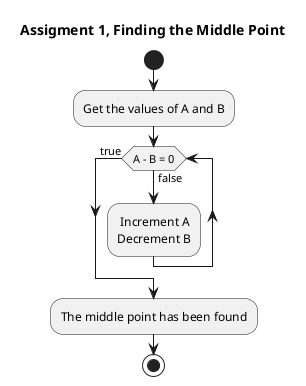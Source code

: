 @startuml assignment_1

skinparam linetype ortho
hide empty methods
hide empty fields
hide circle

title Assigment 1, Finding the Middle Point

start
:Get the values of A and B;
while (A - B = 0) is (false)
    : Increment A\nDecrement B;
endwhile (true)
:The middle point has been found;
stop

@enduml